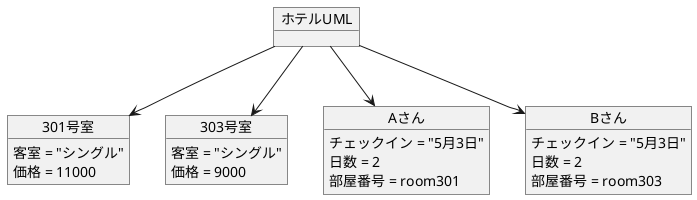 @startuml

object "ホテルUML" as hotel

object "301号室" as room301 {
  客室 = "シングル"
  価格 = 11000
}

object "303号室" as room303 {
  客室 = "シングル"
  価格 = 9000
}

object "Aさん" as guestA {
  チェックイン = "5月3日"
  日数 = 2
  部屋番号 = room301
}

object "Bさん" as guestB {
  チェックイン = "5月3日"
  日数 = 2
  部屋番号 = room303
}

hotel --> room301
hotel --> room303
hotel --> guestA
hotel --> guestB

@enduml